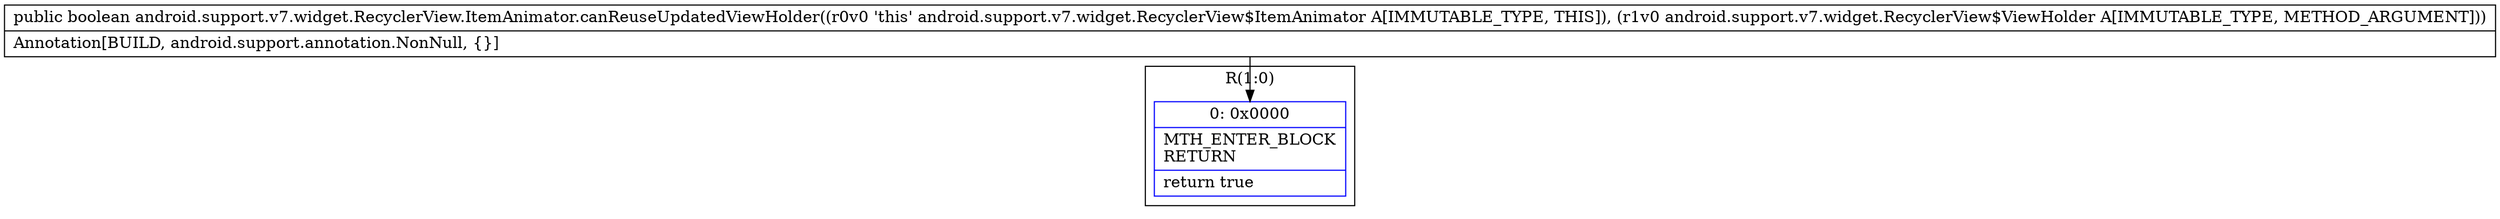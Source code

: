 digraph "CFG forandroid.support.v7.widget.RecyclerView.ItemAnimator.canReuseUpdatedViewHolder(Landroid\/support\/v7\/widget\/RecyclerView$ViewHolder;)Z" {
subgraph cluster_Region_1444384870 {
label = "R(1:0)";
node [shape=record,color=blue];
Node_0 [shape=record,label="{0\:\ 0x0000|MTH_ENTER_BLOCK\lRETURN\l|return true\l}"];
}
MethodNode[shape=record,label="{public boolean android.support.v7.widget.RecyclerView.ItemAnimator.canReuseUpdatedViewHolder((r0v0 'this' android.support.v7.widget.RecyclerView$ItemAnimator A[IMMUTABLE_TYPE, THIS]), (r1v0 android.support.v7.widget.RecyclerView$ViewHolder A[IMMUTABLE_TYPE, METHOD_ARGUMENT]))  | Annotation[BUILD, android.support.annotation.NonNull, \{\}]\l}"];
MethodNode -> Node_0;
}

